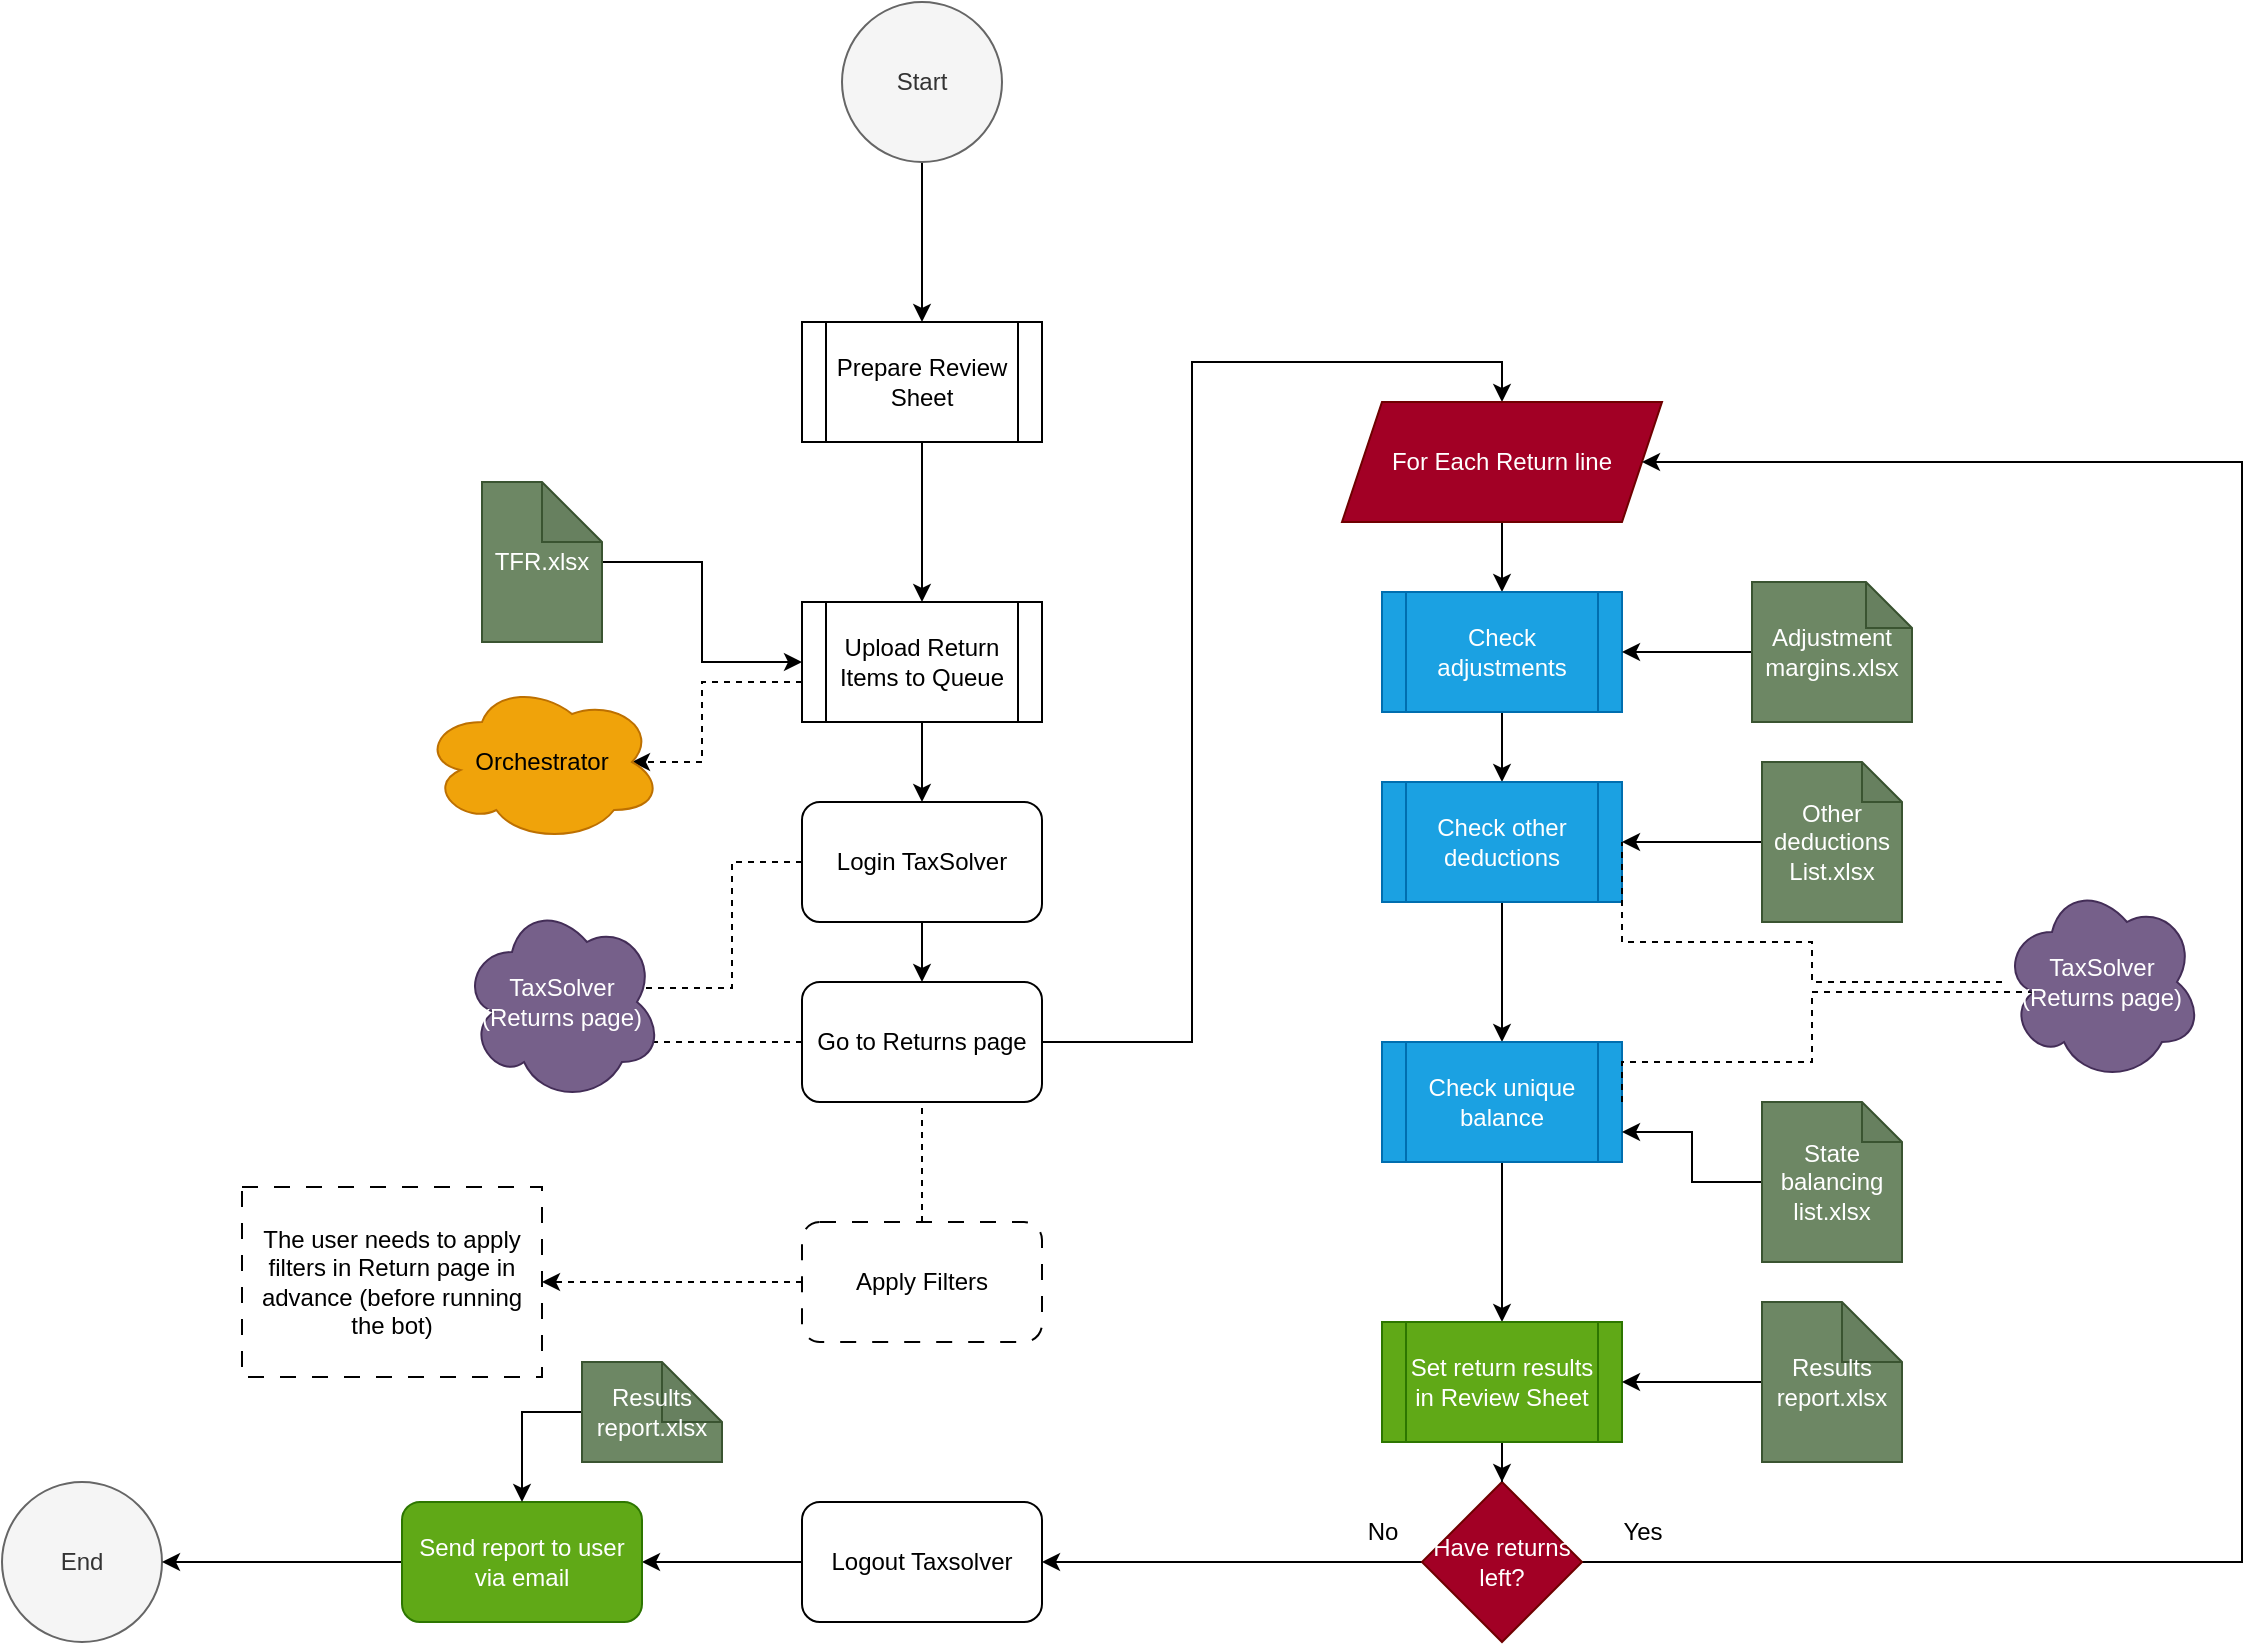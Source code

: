 <mxfile version="21.3.7" type="device" pages="5">
  <diagram name="UI TaxSolver" id="KpJaUoztcYsE1v-48ktz">
    <mxGraphModel dx="1644" dy="1522" grid="1" gridSize="10" guides="1" tooltips="1" connect="1" arrows="1" fold="1" page="1" pageScale="1" pageWidth="850" pageHeight="1100" math="0" shadow="0">
      <root>
        <mxCell id="0" />
        <mxCell id="1" parent="0" />
        <mxCell id="gCcxQm3LEe_V0J3JL_63-2" style="edgeStyle=orthogonalEdgeStyle;rounded=0;orthogonalLoop=1;jettySize=auto;html=1;entryX=0.5;entryY=0;entryDx=0;entryDy=0;" edge="1" parent="1" source="VTNpk5MSTafo6TSC0KG9-1" target="gCcxQm3LEe_V0J3JL_63-1">
          <mxGeometry relative="1" as="geometry" />
        </mxCell>
        <mxCell id="VTNpk5MSTafo6TSC0KG9-1" value="Start" style="ellipse;whiteSpace=wrap;html=1;aspect=fixed;fillColor=#f5f5f5;fontColor=#333333;strokeColor=#666666;" parent="1" vertex="1">
          <mxGeometry x="110" y="-150" width="80" height="80" as="geometry" />
        </mxCell>
        <mxCell id="VTNpk5MSTafo6TSC0KG9-2" value="End" style="ellipse;whiteSpace=wrap;html=1;aspect=fixed;fillColor=#f5f5f5;fontColor=#333333;strokeColor=#666666;" parent="1" vertex="1">
          <mxGeometry x="-310" y="590" width="80" height="80" as="geometry" />
        </mxCell>
        <mxCell id="VTNpk5MSTafo6TSC0KG9-6" style="edgeStyle=orthogonalEdgeStyle;rounded=0;orthogonalLoop=1;jettySize=auto;html=1;" parent="1" source="VTNpk5MSTafo6TSC0KG9-3" target="VTNpk5MSTafo6TSC0KG9-4" edge="1">
          <mxGeometry relative="1" as="geometry" />
        </mxCell>
        <mxCell id="4yMU1Whi-gC2mZJZzgzj-30" style="edgeStyle=orthogonalEdgeStyle;rounded=0;orthogonalLoop=1;jettySize=auto;html=1;entryX=0.89;entryY=0.43;entryDx=0;entryDy=0;entryPerimeter=0;dashed=1;endArrow=none;endFill=0;" parent="1" source="VTNpk5MSTafo6TSC0KG9-3" target="4yMU1Whi-gC2mZJZzgzj-29" edge="1">
          <mxGeometry relative="1" as="geometry" />
        </mxCell>
        <mxCell id="VTNpk5MSTafo6TSC0KG9-3" value="Login TaxSolver" style="rounded=1;whiteSpace=wrap;html=1;" parent="1" vertex="1">
          <mxGeometry x="90" y="250" width="120" height="60" as="geometry" />
        </mxCell>
        <mxCell id="4yMU1Whi-gC2mZJZzgzj-7" style="edgeStyle=orthogonalEdgeStyle;rounded=0;orthogonalLoop=1;jettySize=auto;html=1;entryX=0.5;entryY=0;entryDx=0;entryDy=0;" parent="1" source="VTNpk5MSTafo6TSC0KG9-4" target="VTNpk5MSTafo6TSC0KG9-10" edge="1">
          <mxGeometry relative="1" as="geometry" />
        </mxCell>
        <mxCell id="4yMU1Whi-gC2mZJZzgzj-31" style="edgeStyle=orthogonalEdgeStyle;rounded=0;orthogonalLoop=1;jettySize=auto;html=1;entryX=0.96;entryY=0.7;entryDx=0;entryDy=0;entryPerimeter=0;dashed=1;endArrow=none;endFill=0;" parent="1" source="VTNpk5MSTafo6TSC0KG9-4" target="4yMU1Whi-gC2mZJZzgzj-29" edge="1">
          <mxGeometry relative="1" as="geometry" />
        </mxCell>
        <mxCell id="VTNpk5MSTafo6TSC0KG9-4" value="Go to Returns page" style="rounded=1;whiteSpace=wrap;html=1;" parent="1" vertex="1">
          <mxGeometry x="90" y="340" width="120" height="60" as="geometry" />
        </mxCell>
        <mxCell id="4yMU1Whi-gC2mZJZzgzj-23" style="edgeStyle=orthogonalEdgeStyle;rounded=0;orthogonalLoop=1;jettySize=auto;html=1;entryX=1;entryY=0.5;entryDx=0;entryDy=0;dashed=1;" parent="1" source="VTNpk5MSTafo6TSC0KG9-8" target="4yMU1Whi-gC2mZJZzgzj-22" edge="1">
          <mxGeometry relative="1" as="geometry" />
        </mxCell>
        <mxCell id="wubjcOam9Ox6wyEzqu-S-1" style="edgeStyle=orthogonalEdgeStyle;rounded=0;orthogonalLoop=1;jettySize=auto;html=1;entryX=0.5;entryY=1;entryDx=0;entryDy=0;dashed=1;endArrow=none;endFill=0;" parent="1" source="VTNpk5MSTafo6TSC0KG9-8" target="VTNpk5MSTafo6TSC0KG9-4" edge="1">
          <mxGeometry relative="1" as="geometry" />
        </mxCell>
        <mxCell id="VTNpk5MSTafo6TSC0KG9-8" value="Apply Filters" style="rounded=1;whiteSpace=wrap;html=1;dashed=1;dashPattern=8 8;" parent="1" vertex="1">
          <mxGeometry x="90" y="460" width="120" height="60" as="geometry" />
        </mxCell>
        <mxCell id="fT5nxVJrPxYAfIbTPvGL-3" style="edgeStyle=orthogonalEdgeStyle;rounded=0;orthogonalLoop=1;jettySize=auto;html=1;" parent="1" source="VTNpk5MSTafo6TSC0KG9-10" target="bIbALggmOkPkgdIXSmAT-1" edge="1">
          <mxGeometry relative="1" as="geometry" />
        </mxCell>
        <mxCell id="VTNpk5MSTafo6TSC0KG9-10" value="For Each Return line" style="shape=parallelogram;perimeter=parallelogramPerimeter;whiteSpace=wrap;html=1;fixedSize=1;fillColor=#a20025;fontColor=#ffffff;strokeColor=#6F0000;" parent="1" vertex="1">
          <mxGeometry x="360" y="50" width="160" height="60" as="geometry" />
        </mxCell>
        <mxCell id="fT5nxVJrPxYAfIbTPvGL-2" style="edgeStyle=orthogonalEdgeStyle;rounded=0;orthogonalLoop=1;jettySize=auto;html=1;" parent="1" source="bIbALggmOkPkgdIXSmAT-1" target="U-lf9_mIrZiCXH1qZA7K-1" edge="1">
          <mxGeometry relative="1" as="geometry" />
        </mxCell>
        <mxCell id="bIbALggmOkPkgdIXSmAT-1" value="Check adjustments" style="shape=process;whiteSpace=wrap;html=1;backgroundOutline=1;fillColor=#1ba1e2;fontColor=#ffffff;strokeColor=#006EAF;" parent="1" vertex="1">
          <mxGeometry x="380" y="145" width="120" height="60" as="geometry" />
        </mxCell>
        <mxCell id="U-lf9_mIrZiCXH1qZA7K-6" style="edgeStyle=orthogonalEdgeStyle;rounded=0;orthogonalLoop=1;jettySize=auto;html=1;entryX=0.5;entryY=0;entryDx=0;entryDy=0;" parent="1" source="U-lf9_mIrZiCXH1qZA7K-1" target="U-lf9_mIrZiCXH1qZA7K-2" edge="1">
          <mxGeometry relative="1" as="geometry" />
        </mxCell>
        <mxCell id="U-lf9_mIrZiCXH1qZA7K-1" value="Check other deductions" style="shape=process;whiteSpace=wrap;html=1;backgroundOutline=1;fillColor=#1ba1e2;fontColor=#ffffff;strokeColor=#006EAF;" parent="1" vertex="1">
          <mxGeometry x="380" y="240" width="120" height="60" as="geometry" />
        </mxCell>
        <mxCell id="U-lf9_mIrZiCXH1qZA7K-12" style="edgeStyle=orthogonalEdgeStyle;rounded=0;orthogonalLoop=1;jettySize=auto;html=1;entryX=0.5;entryY=0;entryDx=0;entryDy=0;" parent="1" source="U-lf9_mIrZiCXH1qZA7K-2" target="U-lf9_mIrZiCXH1qZA7K-16" edge="1">
          <mxGeometry relative="1" as="geometry">
            <mxPoint x="440" y="490" as="targetPoint" />
          </mxGeometry>
        </mxCell>
        <mxCell id="U-lf9_mIrZiCXH1qZA7K-2" value="Check unique balance" style="shape=process;whiteSpace=wrap;html=1;backgroundOutline=1;fillColor=#1ba1e2;fontColor=#ffffff;strokeColor=#006EAF;" parent="1" vertex="1">
          <mxGeometry x="380" y="370" width="120" height="60" as="geometry" />
        </mxCell>
        <mxCell id="U-lf9_mIrZiCXH1qZA7K-9" style="edgeStyle=orthogonalEdgeStyle;rounded=0;orthogonalLoop=1;jettySize=auto;html=1;entryX=1;entryY=0.5;entryDx=0;entryDy=0;exitX=1;exitY=0.5;exitDx=0;exitDy=0;" parent="1" source="U-lf9_mIrZiCXH1qZA7K-8" target="VTNpk5MSTafo6TSC0KG9-10" edge="1">
          <mxGeometry relative="1" as="geometry">
            <Array as="points">
              <mxPoint x="810" y="630" />
              <mxPoint x="810" y="80" />
            </Array>
          </mxGeometry>
        </mxCell>
        <mxCell id="U-lf9_mIrZiCXH1qZA7K-14" style="edgeStyle=orthogonalEdgeStyle;rounded=0;orthogonalLoop=1;jettySize=auto;html=1;" parent="1" source="U-lf9_mIrZiCXH1qZA7K-8" target="U-lf9_mIrZiCXH1qZA7K-11" edge="1">
          <mxGeometry relative="1" as="geometry" />
        </mxCell>
        <mxCell id="U-lf9_mIrZiCXH1qZA7K-8" value="Have returns left?" style="rhombus;whiteSpace=wrap;html=1;fillColor=#a20025;fontColor=#ffffff;strokeColor=#6F0000;" parent="1" vertex="1">
          <mxGeometry x="400" y="590" width="80" height="80" as="geometry" />
        </mxCell>
        <mxCell id="U-lf9_mIrZiCXH1qZA7K-10" value="Yes" style="text;html=1;align=center;verticalAlign=middle;resizable=0;points=[];autosize=1;strokeColor=none;fillColor=none;" parent="1" vertex="1">
          <mxGeometry x="490" y="600" width="40" height="30" as="geometry" />
        </mxCell>
        <mxCell id="U-lf9_mIrZiCXH1qZA7K-21" style="edgeStyle=orthogonalEdgeStyle;rounded=0;orthogonalLoop=1;jettySize=auto;html=1;" parent="1" source="U-lf9_mIrZiCXH1qZA7K-11" target="U-lf9_mIrZiCXH1qZA7K-20" edge="1">
          <mxGeometry relative="1" as="geometry" />
        </mxCell>
        <mxCell id="U-lf9_mIrZiCXH1qZA7K-11" value="Logout Taxsolver" style="rounded=1;whiteSpace=wrap;html=1;" parent="1" vertex="1">
          <mxGeometry x="90" y="600" width="120" height="60" as="geometry" />
        </mxCell>
        <mxCell id="U-lf9_mIrZiCXH1qZA7K-15" value="No" style="text;html=1;align=center;verticalAlign=middle;resizable=0;points=[];autosize=1;strokeColor=none;fillColor=none;" parent="1" vertex="1">
          <mxGeometry x="360" y="600" width="40" height="30" as="geometry" />
        </mxCell>
        <mxCell id="U-lf9_mIrZiCXH1qZA7K-18" style="edgeStyle=orthogonalEdgeStyle;rounded=0;orthogonalLoop=1;jettySize=auto;html=1;" parent="1" source="U-lf9_mIrZiCXH1qZA7K-16" target="U-lf9_mIrZiCXH1qZA7K-8" edge="1">
          <mxGeometry relative="1" as="geometry" />
        </mxCell>
        <mxCell id="U-lf9_mIrZiCXH1qZA7K-16" value="Set return results in Review Sheet" style="shape=process;whiteSpace=wrap;html=1;backgroundOutline=1;fillColor=#60a917;fontColor=#ffffff;strokeColor=#2D7600;" parent="1" vertex="1">
          <mxGeometry x="380" y="510" width="120" height="60" as="geometry" />
        </mxCell>
        <mxCell id="U-lf9_mIrZiCXH1qZA7K-22" style="edgeStyle=orthogonalEdgeStyle;rounded=0;orthogonalLoop=1;jettySize=auto;html=1;entryX=1;entryY=0.5;entryDx=0;entryDy=0;" parent="1" source="U-lf9_mIrZiCXH1qZA7K-20" target="VTNpk5MSTafo6TSC0KG9-2" edge="1">
          <mxGeometry relative="1" as="geometry" />
        </mxCell>
        <mxCell id="U-lf9_mIrZiCXH1qZA7K-20" value="Send report to user via email" style="rounded=1;whiteSpace=wrap;html=1;fillColor=#60a917;fontColor=#ffffff;strokeColor=#2D7600;" parent="1" vertex="1">
          <mxGeometry x="-110" y="600" width="120" height="60" as="geometry" />
        </mxCell>
        <mxCell id="4yMU1Whi-gC2mZJZzgzj-3" style="edgeStyle=orthogonalEdgeStyle;rounded=0;orthogonalLoop=1;jettySize=auto;html=1;entryX=0.5;entryY=0;entryDx=0;entryDy=0;" parent="1" source="4yMU1Whi-gC2mZJZzgzj-1" target="VTNpk5MSTafo6TSC0KG9-3" edge="1">
          <mxGeometry relative="1" as="geometry" />
        </mxCell>
        <mxCell id="4yMU1Whi-gC2mZJZzgzj-12" style="edgeStyle=orthogonalEdgeStyle;rounded=0;orthogonalLoop=1;jettySize=auto;html=1;entryX=0.875;entryY=0.5;entryDx=0;entryDy=0;entryPerimeter=0;dashed=1;" parent="1" source="4yMU1Whi-gC2mZJZzgzj-1" target="4yMU1Whi-gC2mZJZzgzj-11" edge="1">
          <mxGeometry relative="1" as="geometry">
            <Array as="points">
              <mxPoint x="40" y="190" />
              <mxPoint x="40" y="230" />
            </Array>
          </mxGeometry>
        </mxCell>
        <mxCell id="4yMU1Whi-gC2mZJZzgzj-1" value="Upload Return Items to Queue" style="shape=process;whiteSpace=wrap;html=1;backgroundOutline=1;" parent="1" vertex="1">
          <mxGeometry x="90" y="150" width="120" height="60" as="geometry" />
        </mxCell>
        <mxCell id="4yMU1Whi-gC2mZJZzgzj-5" style="edgeStyle=orthogonalEdgeStyle;rounded=0;orthogonalLoop=1;jettySize=auto;html=1;" parent="1" source="4yMU1Whi-gC2mZJZzgzj-4" target="4yMU1Whi-gC2mZJZzgzj-1" edge="1">
          <mxGeometry relative="1" as="geometry" />
        </mxCell>
        <mxCell id="4yMU1Whi-gC2mZJZzgzj-4" value="TFR.xlsx" style="shape=note;whiteSpace=wrap;html=1;backgroundOutline=1;darkOpacity=0.05;fillColor=#6d8764;fontColor=#ffffff;strokeColor=#3A5431;" parent="1" vertex="1">
          <mxGeometry x="-70" y="90" width="60" height="80" as="geometry" />
        </mxCell>
        <mxCell id="4yMU1Whi-gC2mZJZzgzj-11" value="Orchestrator" style="ellipse;shape=cloud;whiteSpace=wrap;html=1;fillColor=#f0a30a;fontColor=#000000;strokeColor=#BD7000;" parent="1" vertex="1">
          <mxGeometry x="-100" y="190" width="120" height="80" as="geometry" />
        </mxCell>
        <mxCell id="4yMU1Whi-gC2mZJZzgzj-14" style="edgeStyle=orthogonalEdgeStyle;rounded=0;orthogonalLoop=1;jettySize=auto;html=1;entryX=1;entryY=0.5;entryDx=0;entryDy=0;dashed=1;endArrow=none;endFill=0;" parent="1" source="4yMU1Whi-gC2mZJZzgzj-13" target="U-lf9_mIrZiCXH1qZA7K-1" edge="1">
          <mxGeometry relative="1" as="geometry">
            <Array as="points">
              <mxPoint x="595" y="340" />
              <mxPoint x="595" y="320" />
              <mxPoint x="500" y="320" />
            </Array>
          </mxGeometry>
        </mxCell>
        <mxCell id="4yMU1Whi-gC2mZJZzgzj-15" style="edgeStyle=orthogonalEdgeStyle;rounded=0;orthogonalLoop=1;jettySize=auto;html=1;exitX=0.16;exitY=0.55;exitDx=0;exitDy=0;exitPerimeter=0;entryX=1;entryY=0.5;entryDx=0;entryDy=0;dashed=1;endArrow=none;endFill=0;" parent="1" source="4yMU1Whi-gC2mZJZzgzj-13" target="U-lf9_mIrZiCXH1qZA7K-2" edge="1">
          <mxGeometry relative="1" as="geometry">
            <Array as="points">
              <mxPoint x="595" y="345" />
              <mxPoint x="595" y="380" />
              <mxPoint x="500" y="380" />
            </Array>
          </mxGeometry>
        </mxCell>
        <mxCell id="4yMU1Whi-gC2mZJZzgzj-13" value="TaxSolver (Returns page)" style="ellipse;shape=cloud;whiteSpace=wrap;html=1;fillColor=#76608a;fontColor=#ffffff;strokeColor=#432D57;" parent="1" vertex="1">
          <mxGeometry x="690" y="290" width="100" height="100" as="geometry" />
        </mxCell>
        <mxCell id="4yMU1Whi-gC2mZJZzgzj-17" style="edgeStyle=orthogonalEdgeStyle;rounded=0;orthogonalLoop=1;jettySize=auto;html=1;entryX=1;entryY=0.5;entryDx=0;entryDy=0;" parent="1" source="4yMU1Whi-gC2mZJZzgzj-16" target="U-lf9_mIrZiCXH1qZA7K-1" edge="1">
          <mxGeometry relative="1" as="geometry" />
        </mxCell>
        <mxCell id="4yMU1Whi-gC2mZJZzgzj-16" value="Other deductions List.xlsx" style="shape=note;whiteSpace=wrap;html=1;backgroundOutline=1;darkOpacity=0.05;size=20;fillColor=#6d8764;fontColor=#ffffff;strokeColor=#3A5431;" parent="1" vertex="1">
          <mxGeometry x="570" y="230" width="70" height="80" as="geometry" />
        </mxCell>
        <mxCell id="4yMU1Whi-gC2mZJZzgzj-19" style="edgeStyle=orthogonalEdgeStyle;rounded=0;orthogonalLoop=1;jettySize=auto;html=1;entryX=1;entryY=0.75;entryDx=0;entryDy=0;" parent="1" source="4yMU1Whi-gC2mZJZzgzj-18" target="U-lf9_mIrZiCXH1qZA7K-2" edge="1">
          <mxGeometry relative="1" as="geometry" />
        </mxCell>
        <mxCell id="4yMU1Whi-gC2mZJZzgzj-18" value="State balancing list.xlsx" style="shape=note;whiteSpace=wrap;html=1;backgroundOutline=1;darkOpacity=0.05;size=20;fillColor=#6d8764;fontColor=#ffffff;strokeColor=#3A5431;" parent="1" vertex="1">
          <mxGeometry x="570" y="400" width="70" height="80" as="geometry" />
        </mxCell>
        <mxCell id="4yMU1Whi-gC2mZJZzgzj-21" style="edgeStyle=orthogonalEdgeStyle;rounded=0;orthogonalLoop=1;jettySize=auto;html=1;entryX=1;entryY=0.5;entryDx=0;entryDy=0;" parent="1" source="4yMU1Whi-gC2mZJZzgzj-20" target="bIbALggmOkPkgdIXSmAT-1" edge="1">
          <mxGeometry relative="1" as="geometry" />
        </mxCell>
        <mxCell id="4yMU1Whi-gC2mZJZzgzj-20" value="Adjustment margins.xlsx" style="shape=note;whiteSpace=wrap;html=1;backgroundOutline=1;darkOpacity=0.05;size=23;fillColor=#6d8764;fontColor=#ffffff;strokeColor=#3A5431;" parent="1" vertex="1">
          <mxGeometry x="565" y="140" width="80" height="70" as="geometry" />
        </mxCell>
        <mxCell id="4yMU1Whi-gC2mZJZzgzj-22" value="The user needs to apply filters in Return page in advance (before running the bot)" style="text;html=1;strokeColor=default;fillColor=none;align=center;verticalAlign=middle;whiteSpace=wrap;rounded=0;dashed=1;dashPattern=8 8;" parent="1" vertex="1">
          <mxGeometry x="-190" y="442.5" width="150" height="95" as="geometry" />
        </mxCell>
        <mxCell id="4yMU1Whi-gC2mZJZzgzj-26" style="edgeStyle=orthogonalEdgeStyle;rounded=0;orthogonalLoop=1;jettySize=auto;html=1;entryX=1;entryY=0.5;entryDx=0;entryDy=0;" parent="1" source="4yMU1Whi-gC2mZJZzgzj-25" target="U-lf9_mIrZiCXH1qZA7K-16" edge="1">
          <mxGeometry relative="1" as="geometry" />
        </mxCell>
        <mxCell id="4yMU1Whi-gC2mZJZzgzj-25" value="Results report.xlsx" style="shape=note;whiteSpace=wrap;html=1;backgroundOutline=1;darkOpacity=0.05;fillColor=#6d8764;fontColor=#ffffff;strokeColor=#3A5431;" parent="1" vertex="1">
          <mxGeometry x="570" y="500" width="70" height="80" as="geometry" />
        </mxCell>
        <mxCell id="4yMU1Whi-gC2mZJZzgzj-28" style="edgeStyle=orthogonalEdgeStyle;rounded=0;orthogonalLoop=1;jettySize=auto;html=1;" parent="1" source="4yMU1Whi-gC2mZJZzgzj-27" target="U-lf9_mIrZiCXH1qZA7K-20" edge="1">
          <mxGeometry relative="1" as="geometry">
            <Array as="points">
              <mxPoint x="-50" y="555" />
            </Array>
          </mxGeometry>
        </mxCell>
        <mxCell id="4yMU1Whi-gC2mZJZzgzj-27" value="Results report.xlsx" style="shape=note;whiteSpace=wrap;html=1;backgroundOutline=1;darkOpacity=0.05;fillColor=#6d8764;fontColor=#ffffff;strokeColor=#3A5431;" parent="1" vertex="1">
          <mxGeometry x="-20" y="530" width="70" height="50" as="geometry" />
        </mxCell>
        <mxCell id="4yMU1Whi-gC2mZJZzgzj-29" value="TaxSolver (Returns page)" style="ellipse;shape=cloud;whiteSpace=wrap;html=1;fillColor=#76608a;fontColor=#ffffff;strokeColor=#432D57;" parent="1" vertex="1">
          <mxGeometry x="-80" y="300" width="100" height="100" as="geometry" />
        </mxCell>
        <mxCell id="gCcxQm3LEe_V0J3JL_63-3" style="edgeStyle=orthogonalEdgeStyle;rounded=0;orthogonalLoop=1;jettySize=auto;html=1;" edge="1" parent="1" source="gCcxQm3LEe_V0J3JL_63-1" target="4yMU1Whi-gC2mZJZzgzj-1">
          <mxGeometry relative="1" as="geometry" />
        </mxCell>
        <mxCell id="gCcxQm3LEe_V0J3JL_63-1" value="Prepare Review Sheet" style="shape=process;whiteSpace=wrap;html=1;backgroundOutline=1;" vertex="1" parent="1">
          <mxGeometry x="90" y="10" width="120" height="60" as="geometry" />
        </mxCell>
      </root>
    </mxGraphModel>
  </diagram>
  <diagram name="1st Bot Version" id="soyiAYvQbo1LjA6wKd6d">
    <mxGraphModel dx="1793" dy="978" grid="1" gridSize="10" guides="0" tooltips="1" connect="1" arrows="1" fold="1" page="1" pageScale="1" pageWidth="850" pageHeight="1100" math="0" shadow="0">
      <root>
        <mxCell id="wfU0l5_XjZCZ8PXjGs2P-0" />
        <mxCell id="wfU0l5_XjZCZ8PXjGs2P-1" parent="wfU0l5_XjZCZ8PXjGs2P-0" />
        <mxCell id="TB8GFgC2SJ7v7BaEAu4f-0" style="edgeStyle=orthogonalEdgeStyle;rounded=0;orthogonalLoop=1;jettySize=auto;html=1;entryX=0.5;entryY=0;entryDx=0;entryDy=0;" edge="1" parent="wfU0l5_XjZCZ8PXjGs2P-1" source="wfU0l5_XjZCZ8PXjGs2P-3" target="wfU0l5_XjZCZ8PXjGs2P-35">
          <mxGeometry relative="1" as="geometry" />
        </mxCell>
        <mxCell id="wfU0l5_XjZCZ8PXjGs2P-3" value="Start" style="ellipse;whiteSpace=wrap;html=1;aspect=fixed;fillColor=#f5f5f5;fontColor=#333333;strokeColor=#666666;" vertex="1" parent="wfU0l5_XjZCZ8PXjGs2P-1">
          <mxGeometry x="330" y="20" width="80" height="80" as="geometry" />
        </mxCell>
        <mxCell id="wfU0l5_XjZCZ8PXjGs2P-4" value="End" style="ellipse;whiteSpace=wrap;html=1;aspect=fixed;fillColor=#f5f5f5;fontColor=#333333;strokeColor=#666666;" vertex="1" parent="wfU0l5_XjZCZ8PXjGs2P-1">
          <mxGeometry x="330" y="1040" width="80" height="80" as="geometry" />
        </mxCell>
        <mxCell id="wfU0l5_XjZCZ8PXjGs2P-14" style="edgeStyle=orthogonalEdgeStyle;rounded=0;orthogonalLoop=1;jettySize=auto;html=1;" edge="1" parent="wfU0l5_XjZCZ8PXjGs2P-1" source="wfU0l5_XjZCZ8PXjGs2P-15" target="wfU0l5_XjZCZ8PXjGs2P-17">
          <mxGeometry relative="1" as="geometry" />
        </mxCell>
        <mxCell id="wfU0l5_XjZCZ8PXjGs2P-15" value="For Each Return line" style="shape=parallelogram;perimeter=parallelogramPerimeter;whiteSpace=wrap;html=1;fixedSize=1;fillColor=#a20025;fontColor=#ffffff;strokeColor=#6F0000;" vertex="1" parent="wfU0l5_XjZCZ8PXjGs2P-1">
          <mxGeometry x="290" y="250" width="160" height="60" as="geometry" />
        </mxCell>
        <mxCell id="wfU0l5_XjZCZ8PXjGs2P-16" style="edgeStyle=orthogonalEdgeStyle;rounded=0;orthogonalLoop=1;jettySize=auto;html=1;" edge="1" parent="wfU0l5_XjZCZ8PXjGs2P-1" source="wfU0l5_XjZCZ8PXjGs2P-17" target="wfU0l5_XjZCZ8PXjGs2P-19">
          <mxGeometry relative="1" as="geometry" />
        </mxCell>
        <mxCell id="wfU0l5_XjZCZ8PXjGs2P-17" value="Check adjustments" style="shape=process;whiteSpace=wrap;html=1;backgroundOutline=1;fillColor=#1ba1e2;fontColor=#ffffff;strokeColor=#006EAF;" vertex="1" parent="wfU0l5_XjZCZ8PXjGs2P-1">
          <mxGeometry x="310" y="345" width="120" height="60" as="geometry" />
        </mxCell>
        <mxCell id="wfU0l5_XjZCZ8PXjGs2P-18" style="edgeStyle=orthogonalEdgeStyle;rounded=0;orthogonalLoop=1;jettySize=auto;html=1;entryX=0.5;entryY=0;entryDx=0;entryDy=0;" edge="1" parent="wfU0l5_XjZCZ8PXjGs2P-1" source="wfU0l5_XjZCZ8PXjGs2P-19" target="wfU0l5_XjZCZ8PXjGs2P-21">
          <mxGeometry relative="1" as="geometry" />
        </mxCell>
        <mxCell id="wfU0l5_XjZCZ8PXjGs2P-19" value="Check other deductions" style="shape=process;whiteSpace=wrap;html=1;backgroundOutline=1;fillColor=#1ba1e2;fontColor=#ffffff;strokeColor=#006EAF;" vertex="1" parent="wfU0l5_XjZCZ8PXjGs2P-1">
          <mxGeometry x="310" y="440" width="120" height="60" as="geometry" />
        </mxCell>
        <mxCell id="wfU0l5_XjZCZ8PXjGs2P-20" style="edgeStyle=orthogonalEdgeStyle;rounded=0;orthogonalLoop=1;jettySize=auto;html=1;entryX=0.5;entryY=0;entryDx=0;entryDy=0;" edge="1" parent="wfU0l5_XjZCZ8PXjGs2P-1" source="wfU0l5_XjZCZ8PXjGs2P-21" target="wfU0l5_XjZCZ8PXjGs2P-30">
          <mxGeometry relative="1" as="geometry">
            <mxPoint x="370" y="690" as="targetPoint" />
          </mxGeometry>
        </mxCell>
        <mxCell id="wfU0l5_XjZCZ8PXjGs2P-21" value="Check unique balance" style="shape=process;whiteSpace=wrap;html=1;backgroundOutline=1;fillColor=#1ba1e2;fontColor=#ffffff;strokeColor=#006EAF;" vertex="1" parent="wfU0l5_XjZCZ8PXjGs2P-1">
          <mxGeometry x="310" y="540" width="120" height="60" as="geometry" />
        </mxCell>
        <mxCell id="wfU0l5_XjZCZ8PXjGs2P-22" style="edgeStyle=orthogonalEdgeStyle;rounded=0;orthogonalLoop=1;jettySize=auto;html=1;entryX=1;entryY=0.5;entryDx=0;entryDy=0;exitX=1;exitY=0.5;exitDx=0;exitDy=0;" edge="1" parent="wfU0l5_XjZCZ8PXjGs2P-1" source="wfU0l5_XjZCZ8PXjGs2P-24" target="wfU0l5_XjZCZ8PXjGs2P-15">
          <mxGeometry relative="1" as="geometry">
            <Array as="points">
              <mxPoint x="740" y="780" />
              <mxPoint x="740" y="280" />
            </Array>
          </mxGeometry>
        </mxCell>
        <mxCell id="wfU0l5_XjZCZ8PXjGs2P-23" style="edgeStyle=orthogonalEdgeStyle;rounded=0;orthogonalLoop=1;jettySize=auto;html=1;" edge="1" parent="wfU0l5_XjZCZ8PXjGs2P-1" source="wfU0l5_XjZCZ8PXjGs2P-24" target="wfU0l5_XjZCZ8PXjGs2P-27">
          <mxGeometry relative="1" as="geometry" />
        </mxCell>
        <mxCell id="wfU0l5_XjZCZ8PXjGs2P-24" value="Have returns left?" style="rhombus;whiteSpace=wrap;html=1;fillColor=#a20025;fontColor=#ffffff;strokeColor=#6F0000;" vertex="1" parent="wfU0l5_XjZCZ8PXjGs2P-1">
          <mxGeometry x="330" y="740" width="80" height="80" as="geometry" />
        </mxCell>
        <mxCell id="wfU0l5_XjZCZ8PXjGs2P-25" value="Yes" style="text;html=1;align=center;verticalAlign=middle;resizable=0;points=[];autosize=1;strokeColor=none;fillColor=none;" vertex="1" parent="wfU0l5_XjZCZ8PXjGs2P-1">
          <mxGeometry x="420" y="750" width="40" height="30" as="geometry" />
        </mxCell>
        <mxCell id="wfU0l5_XjZCZ8PXjGs2P-26" style="edgeStyle=orthogonalEdgeStyle;rounded=0;orthogonalLoop=1;jettySize=auto;html=1;" edge="1" parent="wfU0l5_XjZCZ8PXjGs2P-1" source="wfU0l5_XjZCZ8PXjGs2P-27" target="wfU0l5_XjZCZ8PXjGs2P-32">
          <mxGeometry relative="1" as="geometry" />
        </mxCell>
        <mxCell id="wfU0l5_XjZCZ8PXjGs2P-27" value="Logout Taxsolver" style="rounded=1;whiteSpace=wrap;html=1;" vertex="1" parent="wfU0l5_XjZCZ8PXjGs2P-1">
          <mxGeometry x="310" y="850" width="120" height="60" as="geometry" />
        </mxCell>
        <mxCell id="wfU0l5_XjZCZ8PXjGs2P-28" value="No" style="text;html=1;align=center;verticalAlign=middle;resizable=0;points=[];autosize=1;strokeColor=none;fillColor=none;" vertex="1" parent="wfU0l5_XjZCZ8PXjGs2P-1">
          <mxGeometry x="380" y="820" width="40" height="30" as="geometry" />
        </mxCell>
        <mxCell id="TB8GFgC2SJ7v7BaEAu4f-5" style="edgeStyle=orthogonalEdgeStyle;rounded=0;orthogonalLoop=1;jettySize=auto;html=1;entryX=0.5;entryY=0;entryDx=0;entryDy=0;" edge="1" parent="wfU0l5_XjZCZ8PXjGs2P-1" source="wfU0l5_XjZCZ8PXjGs2P-30" target="wfU0l5_XjZCZ8PXjGs2P-24">
          <mxGeometry relative="1" as="geometry" />
        </mxCell>
        <mxCell id="wfU0l5_XjZCZ8PXjGs2P-30" value="Set return results in Review Sheet" style="shape=process;whiteSpace=wrap;html=1;backgroundOutline=1;fillColor=#60a917;fontColor=#ffffff;strokeColor=#2D7600;" vertex="1" parent="wfU0l5_XjZCZ8PXjGs2P-1">
          <mxGeometry x="310" y="650" width="120" height="60" as="geometry" />
        </mxCell>
        <mxCell id="TB8GFgC2SJ7v7BaEAu4f-6" style="edgeStyle=orthogonalEdgeStyle;rounded=0;orthogonalLoop=1;jettySize=auto;html=1;entryX=0.5;entryY=0;entryDx=0;entryDy=0;" edge="1" parent="wfU0l5_XjZCZ8PXjGs2P-1" source="wfU0l5_XjZCZ8PXjGs2P-32" target="wfU0l5_XjZCZ8PXjGs2P-4">
          <mxGeometry relative="1" as="geometry" />
        </mxCell>
        <mxCell id="TB8GFgC2SJ7v7BaEAu4f-8" style="edgeStyle=orthogonalEdgeStyle;rounded=0;orthogonalLoop=1;jettySize=auto;html=1;entryX=0;entryY=0.5;entryDx=0;entryDy=0;entryPerimeter=0;" edge="1" parent="wfU0l5_XjZCZ8PXjGs2P-1" source="wfU0l5_XjZCZ8PXjGs2P-32" target="TB8GFgC2SJ7v7BaEAu4f-7">
          <mxGeometry relative="1" as="geometry" />
        </mxCell>
        <mxCell id="wfU0l5_XjZCZ8PXjGs2P-32" value="Send Review Sheet to user via email" style="rounded=1;whiteSpace=wrap;html=1;fillColor=#60a917;fontColor=#ffffff;strokeColor=#2D7600;" vertex="1" parent="wfU0l5_XjZCZ8PXjGs2P-1">
          <mxGeometry x="310" y="950" width="120" height="60" as="geometry" />
        </mxCell>
        <mxCell id="wfU0l5_XjZCZ8PXjGs2P-34" style="edgeStyle=orthogonalEdgeStyle;rounded=0;orthogonalLoop=1;jettySize=auto;html=1;entryX=0.875;entryY=0.5;entryDx=0;entryDy=0;entryPerimeter=0;dashed=1;" edge="1" parent="wfU0l5_XjZCZ8PXjGs2P-1" source="wfU0l5_XjZCZ8PXjGs2P-35" target="wfU0l5_XjZCZ8PXjGs2P-38">
          <mxGeometry relative="1" as="geometry">
            <Array as="points">
              <mxPoint x="250" y="180" />
              <mxPoint x="250" y="230" />
            </Array>
          </mxGeometry>
        </mxCell>
        <mxCell id="TB8GFgC2SJ7v7BaEAu4f-2" style="edgeStyle=orthogonalEdgeStyle;rounded=0;orthogonalLoop=1;jettySize=auto;html=1;entryX=0.5;entryY=0;entryDx=0;entryDy=0;" edge="1" parent="wfU0l5_XjZCZ8PXjGs2P-1" source="wfU0l5_XjZCZ8PXjGs2P-35" target="wfU0l5_XjZCZ8PXjGs2P-15">
          <mxGeometry relative="1" as="geometry" />
        </mxCell>
        <mxCell id="wfU0l5_XjZCZ8PXjGs2P-35" value="Upload Return Items to Queue" style="shape=process;whiteSpace=wrap;html=1;backgroundOutline=1;" vertex="1" parent="wfU0l5_XjZCZ8PXjGs2P-1">
          <mxGeometry x="310" y="150" width="120" height="60" as="geometry" />
        </mxCell>
        <mxCell id="wfU0l5_XjZCZ8PXjGs2P-36" style="edgeStyle=orthogonalEdgeStyle;rounded=0;orthogonalLoop=1;jettySize=auto;html=1;" edge="1" parent="wfU0l5_XjZCZ8PXjGs2P-1" source="wfU0l5_XjZCZ8PXjGs2P-37" target="wfU0l5_XjZCZ8PXjGs2P-35">
          <mxGeometry relative="1" as="geometry">
            <Array as="points">
              <mxPoint x="170" y="180" />
            </Array>
          </mxGeometry>
        </mxCell>
        <mxCell id="wfU0l5_XjZCZ8PXjGs2P-37" value="TFR.xlsx" style="shape=note;whiteSpace=wrap;html=1;backgroundOutline=1;darkOpacity=0.05;fillColor=#6d8764;fontColor=#ffffff;strokeColor=#3A5431;" vertex="1" parent="wfU0l5_XjZCZ8PXjGs2P-1">
          <mxGeometry x="150" y="80" width="60" height="80" as="geometry" />
        </mxCell>
        <mxCell id="TB8GFgC2SJ7v7BaEAu4f-1" style="edgeStyle=orthogonalEdgeStyle;rounded=0;orthogonalLoop=1;jettySize=auto;html=1;entryX=0;entryY=0.5;entryDx=0;entryDy=0;dashed=1;" edge="1" parent="wfU0l5_XjZCZ8PXjGs2P-1" source="wfU0l5_XjZCZ8PXjGs2P-38" target="wfU0l5_XjZCZ8PXjGs2P-15">
          <mxGeometry relative="1" as="geometry">
            <Array as="points">
              <mxPoint x="260" y="250" />
              <mxPoint x="260" y="280" />
            </Array>
          </mxGeometry>
        </mxCell>
        <mxCell id="wfU0l5_XjZCZ8PXjGs2P-38" value="Orchestrator" style="ellipse;shape=cloud;whiteSpace=wrap;html=1;fillColor=#f0a30a;fontColor=#000000;strokeColor=#BD7000;" vertex="1" parent="wfU0l5_XjZCZ8PXjGs2P-1">
          <mxGeometry x="110" y="190" width="120" height="80" as="geometry" />
        </mxCell>
        <mxCell id="wfU0l5_XjZCZ8PXjGs2P-39" style="edgeStyle=orthogonalEdgeStyle;rounded=0;orthogonalLoop=1;jettySize=auto;html=1;entryX=0;entryY=0.5;entryDx=0;entryDy=0;dashed=1;endArrow=none;endFill=0;" edge="1" parent="wfU0l5_XjZCZ8PXjGs2P-1" source="wfU0l5_XjZCZ8PXjGs2P-41" target="wfU0l5_XjZCZ8PXjGs2P-19">
          <mxGeometry relative="1" as="geometry">
            <Array as="points">
              <mxPoint x="280" y="520" />
              <mxPoint x="280" y="470" />
            </Array>
          </mxGeometry>
        </mxCell>
        <mxCell id="wfU0l5_XjZCZ8PXjGs2P-40" style="edgeStyle=orthogonalEdgeStyle;rounded=0;orthogonalLoop=1;jettySize=auto;html=1;exitX=0.55;exitY=0.95;exitDx=0;exitDy=0;exitPerimeter=0;dashed=1;endArrow=none;endFill=0;entryX=0;entryY=0.5;entryDx=0;entryDy=0;" edge="1" parent="wfU0l5_XjZCZ8PXjGs2P-1" source="wfU0l5_XjZCZ8PXjGs2P-41" target="wfU0l5_XjZCZ8PXjGs2P-21">
          <mxGeometry relative="1" as="geometry">
            <Array as="points">
              <mxPoint x="260" y="565" />
              <mxPoint x="260" y="570" />
            </Array>
            <mxPoint x="430" y="600" as="targetPoint" />
          </mxGeometry>
        </mxCell>
        <mxCell id="wfU0l5_XjZCZ8PXjGs2P-41" value="TaxSolver (Returns page)" style="ellipse;shape=cloud;whiteSpace=wrap;html=1;fillColor=#76608a;fontColor=#ffffff;strokeColor=#432D57;" vertex="1" parent="wfU0l5_XjZCZ8PXjGs2P-1">
          <mxGeometry x="170" y="470" width="100" height="100" as="geometry" />
        </mxCell>
        <mxCell id="wfU0l5_XjZCZ8PXjGs2P-42" style="edgeStyle=orthogonalEdgeStyle;rounded=0;orthogonalLoop=1;jettySize=auto;html=1;entryX=1;entryY=0.5;entryDx=0;entryDy=0;" edge="1" parent="wfU0l5_XjZCZ8PXjGs2P-1" source="wfU0l5_XjZCZ8PXjGs2P-43" target="wfU0l5_XjZCZ8PXjGs2P-19">
          <mxGeometry relative="1" as="geometry" />
        </mxCell>
        <mxCell id="wfU0l5_XjZCZ8PXjGs2P-43" value="Other deductions List.xlsx" style="shape=note;whiteSpace=wrap;html=1;backgroundOutline=1;darkOpacity=0.05;size=20;fillColor=#6d8764;fontColor=#ffffff;strokeColor=#3A5431;" vertex="1" parent="wfU0l5_XjZCZ8PXjGs2P-1">
          <mxGeometry x="500" y="430" width="70" height="80" as="geometry" />
        </mxCell>
        <mxCell id="wfU0l5_XjZCZ8PXjGs2P-44" style="edgeStyle=orthogonalEdgeStyle;rounded=0;orthogonalLoop=1;jettySize=auto;html=1;entryX=1;entryY=0.5;entryDx=0;entryDy=0;" edge="1" parent="wfU0l5_XjZCZ8PXjGs2P-1" source="wfU0l5_XjZCZ8PXjGs2P-45" target="wfU0l5_XjZCZ8PXjGs2P-21">
          <mxGeometry relative="1" as="geometry" />
        </mxCell>
        <mxCell id="wfU0l5_XjZCZ8PXjGs2P-45" value="State balancing list.xlsx" style="shape=note;whiteSpace=wrap;html=1;backgroundOutline=1;darkOpacity=0.05;size=20;fillColor=#6d8764;fontColor=#ffffff;strokeColor=#3A5431;" vertex="1" parent="wfU0l5_XjZCZ8PXjGs2P-1">
          <mxGeometry x="500" y="530" width="70" height="80" as="geometry" />
        </mxCell>
        <mxCell id="wfU0l5_XjZCZ8PXjGs2P-46" style="edgeStyle=orthogonalEdgeStyle;rounded=0;orthogonalLoop=1;jettySize=auto;html=1;entryX=1;entryY=0.5;entryDx=0;entryDy=0;" edge="1" parent="wfU0l5_XjZCZ8PXjGs2P-1" source="wfU0l5_XjZCZ8PXjGs2P-47" target="wfU0l5_XjZCZ8PXjGs2P-17">
          <mxGeometry relative="1" as="geometry" />
        </mxCell>
        <mxCell id="wfU0l5_XjZCZ8PXjGs2P-47" value="Adjustment margins.xlsx" style="shape=note;whiteSpace=wrap;html=1;backgroundOutline=1;darkOpacity=0.05;size=23;fillColor=#6d8764;fontColor=#ffffff;strokeColor=#3A5431;" vertex="1" parent="wfU0l5_XjZCZ8PXjGs2P-1">
          <mxGeometry x="500" y="290" width="80" height="50" as="geometry" />
        </mxCell>
        <mxCell id="wfU0l5_XjZCZ8PXjGs2P-49" style="edgeStyle=orthogonalEdgeStyle;rounded=0;orthogonalLoop=1;jettySize=auto;html=1;entryX=1;entryY=0.5;entryDx=0;entryDy=0;" edge="1" parent="wfU0l5_XjZCZ8PXjGs2P-1" source="wfU0l5_XjZCZ8PXjGs2P-50" target="wfU0l5_XjZCZ8PXjGs2P-30">
          <mxGeometry relative="1" as="geometry" />
        </mxCell>
        <mxCell id="wfU0l5_XjZCZ8PXjGs2P-50" value="Review Sheet.xlsx" style="shape=note;whiteSpace=wrap;html=1;backgroundOutline=1;darkOpacity=0.05;fillColor=#6d8764;fontColor=#ffffff;strokeColor=#3A5431;" vertex="1" parent="wfU0l5_XjZCZ8PXjGs2P-1">
          <mxGeometry x="500" y="640" width="70" height="80" as="geometry" />
        </mxCell>
        <mxCell id="TB8GFgC2SJ7v7BaEAu4f-4" style="edgeStyle=orthogonalEdgeStyle;rounded=0;orthogonalLoop=1;jettySize=auto;html=1;entryX=1;entryY=0.5;entryDx=0;entryDy=0;" edge="1" parent="wfU0l5_XjZCZ8PXjGs2P-1" source="TB8GFgC2SJ7v7BaEAu4f-3" target="wfU0l5_XjZCZ8PXjGs2P-17">
          <mxGeometry relative="1" as="geometry">
            <Array as="points">
              <mxPoint x="465" y="385" />
              <mxPoint x="465" y="375" />
            </Array>
          </mxGeometry>
        </mxCell>
        <mxCell id="TB8GFgC2SJ7v7BaEAu4f-3" value="TFR.xlsx" style="shape=note;whiteSpace=wrap;html=1;backgroundOutline=1;darkOpacity=0.05;size=23;fillColor=#6d8764;fontColor=#ffffff;strokeColor=#3A5431;" vertex="1" parent="wfU0l5_XjZCZ8PXjGs2P-1">
          <mxGeometry x="500" y="360" width="80" height="50" as="geometry" />
        </mxCell>
        <mxCell id="TB8GFgC2SJ7v7BaEAu4f-7" value="Review Sheet.xlsx" style="shape=note;whiteSpace=wrap;html=1;backgroundOutline=1;darkOpacity=0.05;fillColor=#6d8764;fontColor=#ffffff;strokeColor=#3A5431;" vertex="1" parent="wfU0l5_XjZCZ8PXjGs2P-1">
          <mxGeometry x="490" y="940" width="70" height="80" as="geometry" />
        </mxCell>
      </root>
    </mxGraphModel>
  </diagram>
  <diagram id="BSwH1KIJxS3W0yD50pr3" name="TransactionItem">
    <mxGraphModel dx="1434" dy="782" grid="1" gridSize="10" guides="1" tooltips="1" connect="1" arrows="1" fold="1" page="1" pageScale="1" pageWidth="850" pageHeight="1100" math="0" shadow="0">
      <root>
        <mxCell id="0" />
        <mxCell id="1" parent="0" />
        <mxCell id="5YC6JdZa6jmE8O83hKVx-10" style="edgeStyle=orthogonalEdgeStyle;rounded=0;orthogonalLoop=1;jettySize=auto;html=1;" parent="1" source="5YC6JdZa6jmE8O83hKVx-3" target="5YC6JdZa6jmE8O83hKVx-9" edge="1">
          <mxGeometry relative="1" as="geometry" />
        </mxCell>
        <mxCell id="5YC6JdZa6jmE8O83hKVx-3" value="User" style="rounded=0;whiteSpace=wrap;html=1;fillColor=#0050ef;fontColor=#ffffff;strokeColor=#001DBC;" parent="1" vertex="1">
          <mxGeometry x="300" y="160" width="190" height="30" as="geometry" />
        </mxCell>
        <mxCell id="5YC6JdZa6jmE8O83hKVx-14" style="edgeStyle=orthogonalEdgeStyle;rounded=0;orthogonalLoop=1;jettySize=auto;html=1;" parent="1" source="5YC6JdZa6jmE8O83hKVx-4" target="5YC6JdZa6jmE8O83hKVx-3" edge="1">
          <mxGeometry relative="1" as="geometry" />
        </mxCell>
        <mxCell id="5YC6JdZa6jmE8O83hKVx-4" value="&lt;div&gt;CitrixCredential&lt;/div&gt;&lt;div&gt;CitrixEnvironment&lt;/div&gt;&lt;div&gt;TaxsolverCredential&lt;/div&gt;&lt;div&gt;Mail (Input)&lt;br&gt;&lt;/div&gt;&lt;div&gt;CustomerName (Input)&lt;/div&gt;&lt;div&gt;FolderPath (Input)&lt;br&gt;&lt;/div&gt;" style="shape=internalStorage;whiteSpace=wrap;html=1;backgroundOutline=1;fillColor=#647687;strokeColor=#314354;fontColor=#ffffff;" parent="1" vertex="1">
          <mxGeometry x="600" y="87.5" width="180" height="175" as="geometry" />
        </mxCell>
        <mxCell id="5YC6JdZa6jmE8O83hKVx-18" style="edgeStyle=orthogonalEdgeStyle;rounded=0;orthogonalLoop=1;jettySize=auto;html=1;entryX=0.5;entryY=0;entryDx=0;entryDy=0;" parent="1" source="5YC6JdZa6jmE8O83hKVx-8" target="5YC6JdZa6jmE8O83hKVx-17" edge="1">
          <mxGeometry relative="1" as="geometry" />
        </mxCell>
        <mxCell id="5YC6JdZa6jmE8O83hKVx-8" value="Return Item" style="rounded=0;whiteSpace=wrap;html=1;fillColor=#0050ef;fontColor=#ffffff;strokeColor=#001DBC;" parent="1" vertex="1">
          <mxGeometry x="300" y="355" width="190" height="30" as="geometry" />
        </mxCell>
        <mxCell id="5YC6JdZa6jmE8O83hKVx-11" style="edgeStyle=orthogonalEdgeStyle;rounded=0;orthogonalLoop=1;jettySize=auto;html=1;entryX=0.5;entryY=0;entryDx=0;entryDy=0;" parent="1" source="5YC6JdZa6jmE8O83hKVx-9" target="5YC6JdZa6jmE8O83hKVx-8" edge="1">
          <mxGeometry relative="1" as="geometry" />
        </mxCell>
        <mxCell id="5YC6JdZa6jmE8O83hKVx-9" value="Date range (Returns List)" style="rounded=0;whiteSpace=wrap;html=1;fillColor=#0050ef;fontColor=#ffffff;strokeColor=#001DBC;" parent="1" vertex="1">
          <mxGeometry x="300" y="245" width="190" height="30" as="geometry" />
        </mxCell>
        <mxCell id="5YC6JdZa6jmE8O83hKVx-13" style="edgeStyle=orthogonalEdgeStyle;rounded=0;orthogonalLoop=1;jettySize=auto;html=1;" parent="1" source="5YC6JdZa6jmE8O83hKVx-12" target="5YC6JdZa6jmE8O83hKVx-9" edge="1">
          <mxGeometry relative="1" as="geometry" />
        </mxCell>
        <mxCell id="5YC6JdZa6jmE8O83hKVx-12" value="&lt;div&gt;Month&lt;/div&gt;&lt;div&gt;Year&lt;br&gt;&lt;/div&gt;" style="shape=internalStorage;whiteSpace=wrap;html=1;backgroundOutline=1;fillColor=#647687;fontColor=#ffffff;strokeColor=#314354;" parent="1" vertex="1">
          <mxGeometry x="90" y="220" width="80" height="80" as="geometry" />
        </mxCell>
        <mxCell id="5YC6JdZa6jmE8O83hKVx-16" style="edgeStyle=orthogonalEdgeStyle;rounded=0;orthogonalLoop=1;jettySize=auto;html=1;" parent="1" source="5YC6JdZa6jmE8O83hKVx-15" target="5YC6JdZa6jmE8O83hKVx-8" edge="1">
          <mxGeometry relative="1" as="geometry" />
        </mxCell>
        <mxCell id="5YC6JdZa6jmE8O83hKVx-15" value="&lt;div&gt;CustomerName&lt;/div&gt;&lt;div&gt;ReturnName&lt;/div&gt;&lt;div&gt;AmountDue&lt;/div&gt;&lt;div&gt;DueDate&lt;/div&gt;&lt;div&gt;ImportedData&lt;/div&gt;&lt;div&gt;Workflow&lt;/div&gt;&lt;div&gt;LegalEntity&lt;/div&gt;&lt;div&gt;State&lt;br&gt;&lt;/div&gt;" style="shape=internalStorage;whiteSpace=wrap;html=1;backgroundOutline=1;fillColor=#647687;fontColor=#ffffff;strokeColor=#314354;" parent="1" vertex="1">
          <mxGeometry x="600" y="290" width="180" height="160" as="geometry" />
        </mxCell>
        <mxCell id="5YC6JdZa6jmE8O83hKVx-20" style="edgeStyle=orthogonalEdgeStyle;rounded=0;orthogonalLoop=1;jettySize=auto;html=1;" parent="1" source="5YC6JdZa6jmE8O83hKVx-17" target="5YC6JdZa6jmE8O83hKVx-19" edge="1">
          <mxGeometry relative="1" as="geometry" />
        </mxCell>
        <mxCell id="5YC6JdZa6jmE8O83hKVx-17" value="TransactionItem ID" style="shape=hexagon;perimeter=hexagonPerimeter2;whiteSpace=wrap;html=1;fixedSize=1;" parent="1" vertex="1">
          <mxGeometry x="335" y="470" width="120" height="80" as="geometry" />
        </mxCell>
        <mxCell id="5YC6JdZa6jmE8O83hKVx-19" value="Month + Year + Customer Name + Return Name" style="rounded=0;whiteSpace=wrap;html=1;fillColor=#1ba1e2;fontColor=#ffffff;strokeColor=#006EAF;" parent="1" vertex="1">
          <mxGeometry x="90" y="600" width="610" height="60" as="geometry" />
        </mxCell>
        <mxCell id="5YC6JdZa6jmE8O83hKVx-21" value="&lt;div align=&quot;left&quot;&gt;If the return item was processed before, the bot should skip it.&lt;/div&gt;&lt;div&gt;- Failed return items should be processed again&lt;/div&gt;&lt;div&gt;- To get both Month and Year, the user needs to input it in the Assistant&lt;br&gt;&lt;/div&gt;" style="rounded=0;whiteSpace=wrap;html=1;align=left;" parent="1" vertex="1">
          <mxGeometry x="90" y="690" width="510" height="80" as="geometry" />
        </mxCell>
      </root>
    </mxGraphModel>
  </diagram>
  <diagram id="fbhUqywq4jf6TKPP72do" name="User actions">
    <mxGraphModel dx="1434" dy="782" grid="1" gridSize="10" guides="1" tooltips="1" connect="1" arrows="1" fold="1" page="1" pageScale="1" pageWidth="850" pageHeight="1100" math="0" shadow="0">
      <root>
        <mxCell id="0" />
        <mxCell id="1" parent="0" />
        <mxCell id="dn9tFwMrXH9i6sTKMQ0o-23" style="edgeStyle=orthogonalEdgeStyle;rounded=0;orthogonalLoop=1;jettySize=auto;html=1;entryX=0;entryY=0.5;entryDx=0;entryDy=0;" parent="1" source="dn9tFwMrXH9i6sTKMQ0o-1" target="dn9tFwMrXH9i6sTKMQ0o-18" edge="1">
          <mxGeometry relative="1" as="geometry" />
        </mxCell>
        <mxCell id="dn9tFwMrXH9i6sTKMQ0o-24" style="edgeStyle=orthogonalEdgeStyle;rounded=0;orthogonalLoop=1;jettySize=auto;html=1;entryX=0;entryY=0.5;entryDx=0;entryDy=0;" parent="1" source="dn9tFwMrXH9i6sTKMQ0o-1" target="dn9tFwMrXH9i6sTKMQ0o-11" edge="1">
          <mxGeometry relative="1" as="geometry" />
        </mxCell>
        <mxCell id="dn9tFwMrXH9i6sTKMQ0o-26" style="edgeStyle=orthogonalEdgeStyle;rounded=0;orthogonalLoop=1;jettySize=auto;html=1;entryX=0;entryY=0.5;entryDx=0;entryDy=0;" parent="1" source="dn9tFwMrXH9i6sTKMQ0o-1" target="dn9tFwMrXH9i6sTKMQ0o-6" edge="1">
          <mxGeometry relative="1" as="geometry">
            <Array as="points">
              <mxPoint x="150" y="290" />
              <mxPoint x="150" y="445" />
            </Array>
          </mxGeometry>
        </mxCell>
        <mxCell id="dn9tFwMrXH9i6sTKMQ0o-1" value="User" style="shape=umlActor;verticalLabelPosition=bottom;verticalAlign=top;html=1;outlineConnect=0;" parent="1" vertex="1">
          <mxGeometry x="70" y="260" width="30" height="60" as="geometry" />
        </mxCell>
        <mxCell id="dn9tFwMrXH9i6sTKMQ0o-5" value="TaxSolver" style="swimlane;fontStyle=0;childLayout=stackLayout;horizontal=1;startSize=30;horizontalStack=0;resizeParent=1;resizeParentMax=0;resizeLast=0;collapsible=1;marginBottom=0;whiteSpace=wrap;html=1;" parent="1" vertex="1">
          <mxGeometry x="240" y="400" width="140" height="60" as="geometry" />
        </mxCell>
        <mxCell id="dn9tFwMrXH9i6sTKMQ0o-6" value="Apply Filters" style="text;strokeColor=none;fillColor=none;align=left;verticalAlign=middle;spacingLeft=4;spacingRight=4;overflow=hidden;points=[[0,0.5],[1,0.5]];portConstraint=eastwest;rotatable=0;whiteSpace=wrap;html=1;" parent="dn9tFwMrXH9i6sTKMQ0o-5" vertex="1">
          <mxGeometry y="30" width="140" height="30" as="geometry" />
        </mxCell>
        <mxCell id="dn9tFwMrXH9i6sTKMQ0o-9" value="UiPath Assistant" style="swimlane;fontStyle=0;childLayout=stackLayout;horizontal=1;startSize=30;horizontalStack=0;resizeParent=1;resizeParentMax=0;resizeLast=0;collapsible=1;marginBottom=0;whiteSpace=wrap;html=1;" parent="1" vertex="1">
          <mxGeometry x="240" y="215" width="140" height="150" as="geometry" />
        </mxCell>
        <mxCell id="dn9tFwMrXH9i6sTKMQ0o-10" value="Email" style="text;strokeColor=none;fillColor=none;align=left;verticalAlign=middle;spacingLeft=4;spacingRight=4;overflow=hidden;points=[[0,0.5],[1,0.5]];portConstraint=eastwest;rotatable=0;whiteSpace=wrap;html=1;" parent="dn9tFwMrXH9i6sTKMQ0o-9" vertex="1">
          <mxGeometry y="30" width="140" height="30" as="geometry" />
        </mxCell>
        <mxCell id="dn9tFwMrXH9i6sTKMQ0o-11" value="Account Name" style="text;strokeColor=none;fillColor=none;align=left;verticalAlign=middle;spacingLeft=4;spacingRight=4;overflow=hidden;points=[[0,0.5],[1,0.5]];portConstraint=eastwest;rotatable=0;whiteSpace=wrap;html=1;" parent="dn9tFwMrXH9i6sTKMQ0o-9" vertex="1">
          <mxGeometry y="60" width="140" height="30" as="geometry" />
        </mxCell>
        <mxCell id="dn9tFwMrXH9i6sTKMQ0o-12" value="Path TFR File" style="text;strokeColor=none;fillColor=none;align=left;verticalAlign=middle;spacingLeft=4;spacingRight=4;overflow=hidden;points=[[0,0.5],[1,0.5]];portConstraint=eastwest;rotatable=0;whiteSpace=wrap;html=1;" parent="dn9tFwMrXH9i6sTKMQ0o-9" vertex="1">
          <mxGeometry y="90" width="140" height="30" as="geometry" />
        </mxCell>
        <mxCell id="dn9tFwMrXH9i6sTKMQ0o-21" value="Path Review Sheet" style="text;strokeColor=none;fillColor=none;align=left;verticalAlign=middle;spacingLeft=4;spacingRight=4;overflow=hidden;points=[[0,0.5],[1,0.5]];portConstraint=eastwest;rotatable=0;whiteSpace=wrap;html=1;" parent="dn9tFwMrXH9i6sTKMQ0o-9" vertex="1">
          <mxGeometry y="120" width="140" height="30" as="geometry" />
        </mxCell>
        <mxCell id="dn9tFwMrXH9i6sTKMQ0o-17" value="Preparations" style="swimlane;fontStyle=0;childLayout=stackLayout;horizontal=1;startSize=30;horizontalStack=0;resizeParent=1;resizeParentMax=0;resizeLast=0;collapsible=1;marginBottom=0;whiteSpace=wrap;html=1;" parent="1" vertex="1">
          <mxGeometry x="240" y="30" width="200" height="120" as="geometry" />
        </mxCell>
        <mxCell id="dn9tFwMrXH9i6sTKMQ0o-18" value="Prepare TFR and Review Sheet" style="text;strokeColor=none;fillColor=none;align=left;verticalAlign=middle;spacingLeft=4;spacingRight=4;overflow=hidden;points=[[0,0.5],[1,0.5]];portConstraint=eastwest;rotatable=0;whiteSpace=wrap;html=1;" parent="dn9tFwMrXH9i6sTKMQ0o-17" vertex="1">
          <mxGeometry y="30" width="200" height="30" as="geometry" />
        </mxCell>
        <mxCell id="dn9tFwMrXH9i6sTKMQ0o-19" value="Set / Check Citrix Credentials" style="text;strokeColor=none;fillColor=none;align=left;verticalAlign=middle;spacingLeft=4;spacingRight=4;overflow=hidden;points=[[0,0.5],[1,0.5]];portConstraint=eastwest;rotatable=0;whiteSpace=wrap;html=1;" parent="dn9tFwMrXH9i6sTKMQ0o-17" vertex="1">
          <mxGeometry y="60" width="200" height="30" as="geometry" />
        </mxCell>
        <mxCell id="dn9tFwMrXH9i6sTKMQ0o-20" value="Set / Check TaxSolver Credentials" style="text;strokeColor=none;fillColor=none;align=left;verticalAlign=middle;spacingLeft=4;spacingRight=4;overflow=hidden;points=[[0,0.5],[1,0.5]];portConstraint=eastwest;rotatable=0;whiteSpace=wrap;html=1;" parent="dn9tFwMrXH9i6sTKMQ0o-17" vertex="1">
          <mxGeometry y="90" width="200" height="30" as="geometry" />
        </mxCell>
      </root>
    </mxGraphModel>
  </diagram>
  <diagram id="A3UowgGfkoyQ82jMkQWg" name="Planning">
    <mxGraphModel dx="1434" dy="782" grid="1" gridSize="10" guides="1" tooltips="1" connect="1" arrows="1" fold="1" page="1" pageScale="1" pageWidth="850" pageHeight="1100" math="0" shadow="0">
      <root>
        <mxCell id="0" />
        <mxCell id="1" parent="0" />
        <mxCell id="6IuRWV8Wr6L4MWvjGKq4-4" style="edgeStyle=orthogonalEdgeStyle;rounded=0;orthogonalLoop=1;jettySize=auto;html=1;entryX=0.5;entryY=0;entryDx=0;entryDy=0;" edge="1" parent="1" source="_R2HVAsTq27m5JYy57BA-1" target="_R2HVAsTq27m5JYy57BA-2">
          <mxGeometry relative="1" as="geometry" />
        </mxCell>
        <mxCell id="_R2HVAsTq27m5JYy57BA-1" value="1st version" style="rounded=1;whiteSpace=wrap;html=1;" parent="1" vertex="1">
          <mxGeometry x="90" y="110" width="120" height="60" as="geometry" />
        </mxCell>
        <mxCell id="_R2HVAsTq27m5JYy57BA-2" value="2nd version" style="rounded=1;whiteSpace=wrap;html=1;" parent="1" vertex="1">
          <mxGeometry x="90" y="210" width="120" height="60" as="geometry" />
        </mxCell>
        <mxCell id="rPvI_cYs1B95m4i0kE8h-2" style="edgeStyle=orthogonalEdgeStyle;rounded=0;orthogonalLoop=1;jettySize=auto;html=1;entryX=1;entryY=0.5;entryDx=0;entryDy=0;" parent="1" source="rPvI_cYs1B95m4i0kE8h-1" target="_R2HVAsTq27m5JYy57BA-2" edge="1">
          <mxGeometry relative="1" as="geometry" />
        </mxCell>
        <mxCell id="rPvI_cYs1B95m4i0kE8h-1" value="The bot can apply filters in Returns page" style="rounded=0;whiteSpace=wrap;html=1;" parent="1" vertex="1">
          <mxGeometry x="340" y="210" width="120" height="60" as="geometry" />
        </mxCell>
        <mxCell id="6IuRWV8Wr6L4MWvjGKq4-1" value="3hd version" style="rounded=1;whiteSpace=wrap;html=1;" vertex="1" parent="1">
          <mxGeometry x="90" y="300" width="120" height="60" as="geometry" />
        </mxCell>
        <mxCell id="6IuRWV8Wr6L4MWvjGKq4-3" style="edgeStyle=orthogonalEdgeStyle;rounded=0;orthogonalLoop=1;jettySize=auto;html=1;" edge="1" parent="1" source="6IuRWV8Wr6L4MWvjGKq4-2" target="6IuRWV8Wr6L4MWvjGKq4-1">
          <mxGeometry relative="1" as="geometry" />
        </mxCell>
        <mxCell id="6IuRWV8Wr6L4MWvjGKq4-2" value="The bot can login and prepare the Review Sheet" style="rounded=0;whiteSpace=wrap;html=1;" vertex="1" parent="1">
          <mxGeometry x="340" y="300" width="120" height="60" as="geometry" />
        </mxCell>
        <mxCell id="6IuRWV8Wr6L4MWvjGKq4-6" style="edgeStyle=orthogonalEdgeStyle;rounded=0;orthogonalLoop=1;jettySize=auto;html=1;" edge="1" parent="1" source="6IuRWV8Wr6L4MWvjGKq4-5" target="_R2HVAsTq27m5JYy57BA-1">
          <mxGeometry relative="1" as="geometry" />
        </mxCell>
        <mxCell id="6IuRWV8Wr6L4MWvjGKq4-5" value="The bot can apply filters in Returns page" style="rounded=0;whiteSpace=wrap;html=1;" vertex="1" parent="1">
          <mxGeometry x="340" y="110" width="120" height="60" as="geometry" />
        </mxCell>
      </root>
    </mxGraphModel>
  </diagram>
</mxfile>
